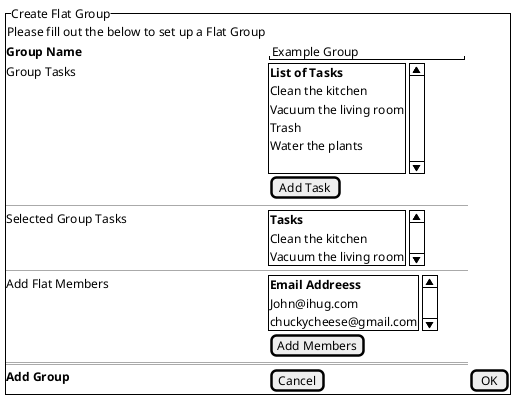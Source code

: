 @startsalt LofiCreateFlatGroup


{^"Create Flat Group" 
    {Please fill out the below to set up a Flat Group}
    **Group Name**|  "Example Group           " 
    

    Group Tasks | {SI
    **List of Tasks**
    Clean the kitchen
    Vacuum the living room
    Trash
    Water the plants
    .
    
    
    }
    . | [Add Task]

    ----|----
    Selected Group Tasks | {SI
    **Tasks**
    Clean the kitchen
    Vacuum the living room
    }

    ---- | ----
    Add Flat Members  | {SI 
    **Email Addreess** 
    John@ihug.com
    chuckycheese@gmail.com
    }
    . | [Add Members]


    ====|====
    **Add Group** | [Cancel]|[ OK ]

}

@endsalt